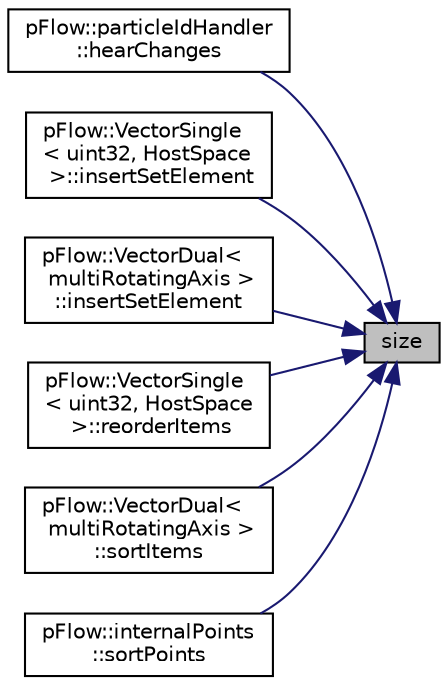 digraph "size"
{
 // LATEX_PDF_SIZE
  edge [fontname="Helvetica",fontsize="10",labelfontname="Helvetica",labelfontsize="10"];
  node [fontname="Helvetica",fontsize="10",shape=record];
  rankdir="RL";
  Node1 [label="size",height=0.2,width=0.4,color="black", fillcolor="grey75", style="filled", fontcolor="black",tooltip="Size."];
  Node1 -> Node2 [dir="back",color="midnightblue",fontsize="10",style="solid",fontname="Helvetica"];
  Node2 [label="pFlow::particleIdHandler\l::hearChanges",height=0.2,width=0.4,color="black", fillcolor="white", style="filled",URL="$classpFlow_1_1particleIdHandler.html#a0f63a62676bba1a8a5cf891337d1d201",tooltip=" "];
  Node1 -> Node3 [dir="back",color="midnightblue",fontsize="10",style="solid",fontname="Helvetica"];
  Node3 [label="pFlow::VectorSingle\l\< uint32, HostSpace\l \>::insertSetElement",height=0.2,width=0.4,color="black", fillcolor="white", style="filled",URL="$classpFlow_1_1VectorSingle.html#adfafd86c74ac8d2c0f0864cb84e92eaa",tooltip=" "];
  Node1 -> Node4 [dir="back",color="midnightblue",fontsize="10",style="solid",fontname="Helvetica"];
  Node4 [label="pFlow::VectorDual\<\l multiRotatingAxis \>\l::insertSetElement",height=0.2,width=0.4,color="black", fillcolor="white", style="filled",URL="$classpFlow_1_1VectorDual.html#a7931a57163eb363a3ca7db6ffa438479",tooltip=" "];
  Node1 -> Node5 [dir="back",color="midnightblue",fontsize="10",style="solid",fontname="Helvetica"];
  Node5 [label="pFlow::VectorSingle\l\< uint32, HostSpace\l \>::reorderItems",height=0.2,width=0.4,color="black", fillcolor="white", style="filled",URL="$classpFlow_1_1VectorSingle.html#afa4e3ea7e9d5cbc697964d32a9e4424b",tooltip=" "];
  Node1 -> Node6 [dir="back",color="midnightblue",fontsize="10",style="solid",fontname="Helvetica"];
  Node6 [label="pFlow::VectorDual\<\l multiRotatingAxis \>\l::sortItems",height=0.2,width=0.4,color="black", fillcolor="white", style="filled",URL="$classpFlow_1_1VectorDual.html#a9b59e3e31ed18fe659636b63987c2930",tooltip=" "];
  Node1 -> Node7 [dir="back",color="midnightblue",fontsize="10",style="solid",fontname="Helvetica"];
  Node7 [label="pFlow::internalPoints\l::sortPoints",height=0.2,width=0.4,color="black", fillcolor="white", style="filled",URL="$classpFlow_1_1internalPoints.html#ab55af8d393e4be0c34a57a85c4345027",tooltip=" "];
}

